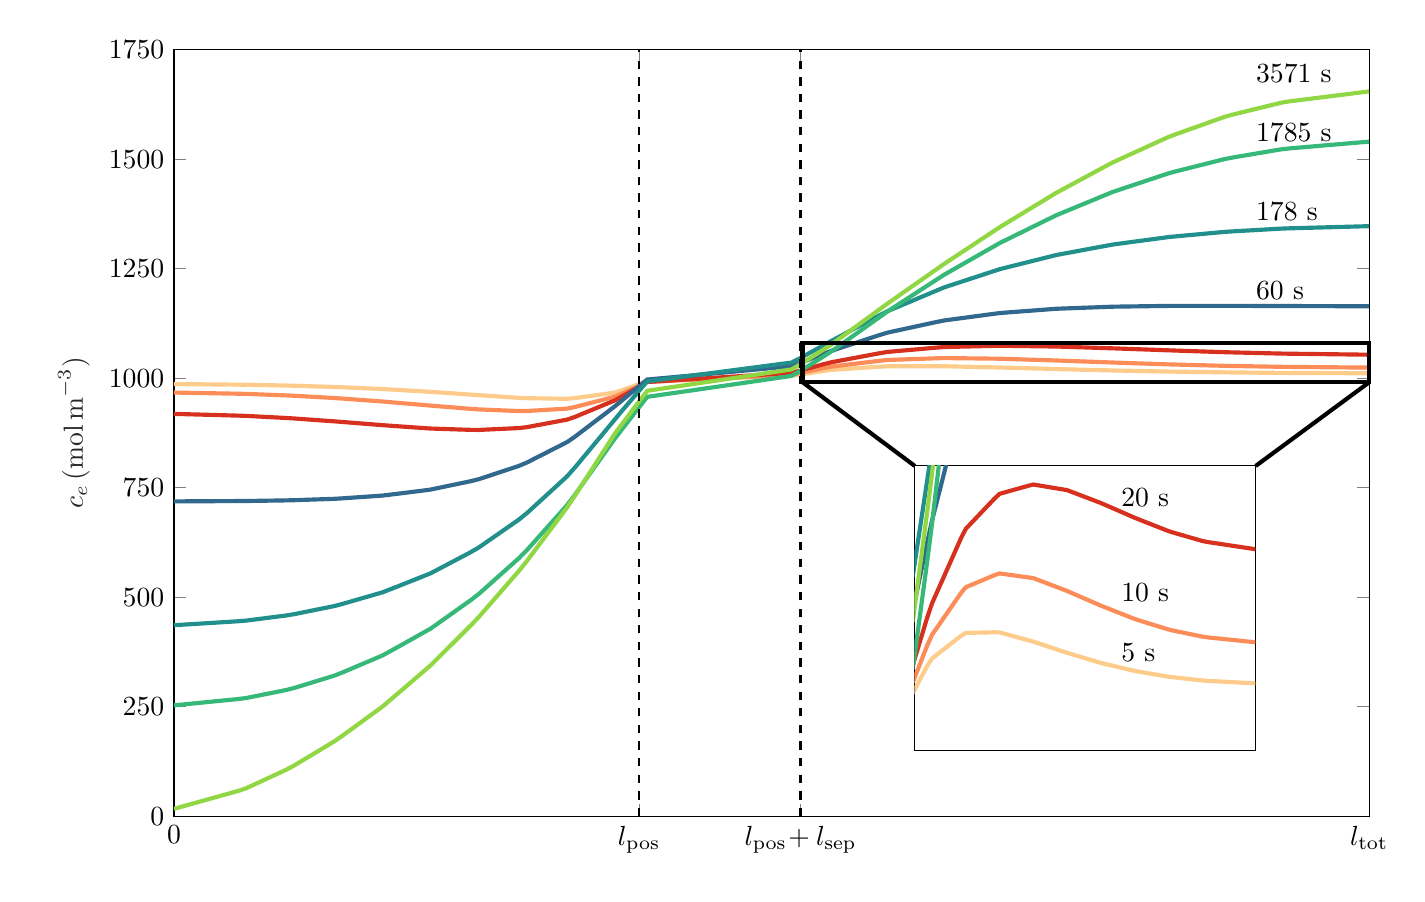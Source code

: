 % This file was created by matlab2tikz.
%
\definecolor{mycolor1}{rgb}{0.992,0.8,0.541}%
\definecolor{mycolor2}{rgb}{0.988,0.553,0.349}%
\definecolor{mycolor3}{rgb}{0.843,0.188,0.122}%
\definecolor{mycolor4}{rgb}{0.191,0.406,0.556}%
\definecolor{mycolor5}{rgb}{0.128,0.565,0.551}%
\definecolor{mycolor6}{rgb}{0.21,0.72,0.472}%
\definecolor{mycolor7}{rgb}{0.567,0.843,0.262}%
%
\begin{tikzpicture}

\begin{axis}[%
width=151.778mm,
height=97.329mm,
at={(0mm,0mm)},
scale only axis,
xmin=0,
xmax=185,
xtick={0,72,97,185},
xticklabels={{0},{$l_\mathrm{pos}$},{$l_\mathrm{pos}\! + l_\mathrm{sep}$},{$l_\mathrm{tot}$}},
ymin=0,
ymax=1750,
ytick={   0,  250,  500,  750, 1000, 1250, 1500, 1750},
ylabel style={font=\color{white!15!black}},
ylabel={$c_e\, (\mathrm{mol\, m}^{-3})$},
axis background/.style={fill=white},
scaled ticks=false,,
yticklabel style={/pgf/number format/1000 sep=, /pgf/number format/precision=2, /pgf/number format/fixed, }
]
\addplot [color=mycolor1, line width=1.5pt, forget plot]
  table[row sep=crcr]{%
0	986.59\\
9.933	985.218\\
11.175	984.991\\
17.383	983.216\\
18.624	982.756\\
24.832	979.944\\
26.074	979.214\\
32.282	975.208\\
36.007	972.048\\
39.731	968.84\\
47.181	961.208\\
53.389	955.159\\
54.631	954.411\\
60.839	952.91\\
62.081	954.607\\
68.289	967.188\\
69.53	973.447\\
73.255	993.309\\
79.463	996.718\\
95.604	1005.42\\
96.846	1008.05\\
100.57	1016.74\\
101.812	1019.07\\
109.262	1026.24\\
110.503	1027.15\\
117.953	1027.36\\
119.195	1027.32\\
127.886	1024.4\\
137.819	1020.39\\
145.268	1017.66\\
152.718	1015.5\\
153.96	1015.14\\
157.685	1014.35\\
162.651	1013.31\\
165.134	1012.95\\
171.342	1012.12\\
173.826	1011.93\\
185	1011.2\\
};
\addplot [color=mycolor2, line width=1.5pt, forget plot]
  table[row sep=crcr]{%
0	967.19\\
9.933	964.527\\
11.175	964.091\\
17.383	960.716\\
18.624	959.866\\
24.832	954.747\\
26.074	953.493\\
32.282	946.745\\
37.248	940.511\\
39.731	937.392\\
45.94	929.999\\
47.181	928.739\\
53.389	924.92\\
54.631	925.095\\
60.839	930.513\\
62.081	934.21\\
68.289	958.056\\
69.53	966.176\\
73.255	991.498\\
90.638	1004.15\\
95.604	1007.87\\
96.846	1011.44\\
100.57	1023.2\\
101.812	1026.55\\
109.262	1039.78\\
110.503	1041.6\\
117.953	1045.45\\
119.195	1045.96\\
127.886	1044.47\\
136.577	1040.42\\
146.51	1035.16\\
153.96	1031.56\\
157.685	1030.12\\
162.651	1028.24\\
165.134	1027.57\\
171.342	1025.99\\
172.584	1025.77\\
185	1024.19\\
};
\addplot [color=mycolor3, line width=1.5pt, forget plot]
  table[row sep=crcr]{%
0	918.511\\
9.933	914.525\\
11.175	913.89\\
17.383	909.123\\
18.624	907.993\\
24.832	901.464\\
27.315	898.584\\
32.282	892.729\\
38.49	886.248\\
39.731	885.028\\
45.94	882.001\\
47.181	881.842\\
53.389	886.093\\
54.631	888.245\\
60.839	905.316\\
62.081	911.686\\
68.289	949.589\\
70.772	970.359\\
73.255	991.355\\
83.188	1000.5\\
90.638	1007.51\\
95.604	1012.3\\
96.846	1016.88\\
100.57	1031.99\\
101.812	1036.49\\
109.262	1057.08\\
110.503	1060.07\\
117.953	1069.71\\
119.195	1071.13\\
127.886	1074.08\\
136.577	1072.29\\
145.268	1068.22\\
156.443	1062.35\\
162.651	1059.35\\
165.134	1058.43\\
171.342	1056.23\\
172.584	1055.92\\
185	1053.62\\
};
\addplot [color=mycolor4, line width=1.5pt, forget plot]
  table[row sep=crcr]{%
0	718.694\\
9.933	719.441\\
11.175	719.588\\
17.383	720.956\\
18.624	721.409\\
24.832	724.56\\
26.074	725.635\\
32.282	731.943\\
34.765	736.404\\
38.49	743.242\\
39.731	745.684\\
45.94	764.793\\
47.181	769.307\\
53.389	799.68\\
54.631	807.398\\
60.839	853.935\\
62.081	866.532\\
68.289	936.265\\
73.255	996.927\\
81.946	1008.61\\
89.396	1018.78\\
95.604	1027.39\\
96.846	1034.01\\
100.57	1055.8\\
101.812	1062.65\\
109.262	1098.73\\
110.503	1104.25\\
117.953	1128.05\\
119.195	1131.78\\
127.886	1148.85\\
136.577	1158.53\\
142.785	1161.91\\
145.268	1163.26\\
147.752	1163.8\\
153.96	1165.02\\
156.443	1165.1\\
162.651	1165.21\\
166.376	1165.05\\
177.55	1164.54\\
185	1164.23\\
};
\addplot [color=mycolor5, line width=1.5pt, forget plot]
  table[row sep=crcr]{%
0	435.897\\
9.933	444.976\\
11.175	446.475\\
17.383	458.187\\
18.624	461.212\\
24.832	479.712\\
26.074	484.535\\
32.282	511.011\\
34.765	525.296\\
39.731	554.491\\
45.94	602.76\\
47.181	613.361\\
53.389	677.058\\
54.631	691.844\\
60.839	775.672\\
62.081	796.267\\
69.53	928.575\\
73.255	992.719\\
85.671	1016.51\\
95.604	1035.74\\
96.846	1045\\
101.812	1085.54\\
109.262	1144.04\\
110.503	1153.3\\
119.195	1207.2\\
127.886	1249.22\\
136.577	1281.25\\
145.268	1305.04\\
147.752	1310.02\\
153.96	1322.23\\
155.201	1324.05\\
162.651	1334.07\\
163.893	1335.28\\
171.342	1341.5\\
172.584	1342.19\\
185	1347.15\\
};
\addplot [color=mycolor6, line width=1.5pt, forget plot]
  table[row sep=crcr]{%
0	252.924\\
9.933	267.353\\
11.175	269.717\\
17.383	288.023\\
18.624	292.675\\
24.832	320.832\\
26.074	327.977\\
32.282	366.889\\
34.765	387.061\\
39.731	428.161\\
45.94	493.17\\
47.181	507.2\\
53.389	588.945\\
54.631	607.396\\
60.839	709.827\\
62.081	734.077\\
68.289	863.048\\
73.255	957.435\\
83.188	978.518\\
93.121	999.865\\
95.604	1005.24\\
96.846	1015.6\\
100.57	1049.72\\
101.812	1061.66\\
110.503	1152.92\\
119.195	1235.99\\
127.886	1309.08\\
136.577	1372.09\\
145.268	1425\\
147.752	1437.35\\
153.96	1467.83\\
155.201	1472.73\\
162.651	1500.39\\
163.893	1503.91\\
171.342	1522.48\\
172.584	1524.6\\
185	1540.15\\
};
\addplot [color=mycolor7, line width=1.5pt, forget plot]
  table[row sep=crcr]{%
0	16.622\\
9.933	57.496\\
11.175	63.617\\
17.383	105.937\\
18.624	115.69\\
24.832	170.827\\
26.074	183.487\\
32.282	250.224\\
36.007	297.061\\
39.731	344.387\\
45.94	435.421\\
47.181	454.502\\
53.389	559.776\\
54.631	582.532\\
60.839	704.551\\
62.081	731.861\\
68.289	874.37\\
72.013	947.155\\
73.255	971.199\\
84.43	995.492\\
94.362	1017.31\\
95.604	1020.06\\
96.846	1030.61\\
100.57	1065.4\\
101.812	1077.58\\
110.503	1170.92\\
119.195	1260.69\\
127.886	1345.38\\
136.577	1423.26\\
145.268	1492.35\\
148.993	1517.5\\
153.96	1550.81\\
155.201	1557.69\\
162.651	1596.85\\
163.893	1601.91\\
171.342	1628.87\\
172.584	1631.97\\
185	1654.89\\
};
\node[right, align=left]
at (axis cs:166,1200) {60 s};
\node[right, align=left]
at (axis cs:166,1380) {178 s};
\node[right, align=left]
at (axis cs:166,1560) {1785 s};
\node[right, align=left]
at (axis cs:166,1695) {3571 s};
\addplot [color=black, dashed, line width=1.0pt, forget plot]
  table[row sep=crcr]{%
72	0\\
72	1800\\
};
\addplot [color=black, dashed, line width=1.0pt, forget plot]
  table[row sep=crcr]{%
97	0\\
97	1800\\
};
\end{axis}

\begin{axis}[%
width=43.318mm,
height=36.151mm,
at={(94.02mm,8.342mm)},
scale only axis,
xmin=97.25,
xmax=185,
xtick={\empty},
ymin=990,
ymax=1080,
ytick={\empty},
axis background/.style={fill=white},
scaled ticks=false,,
yticklabel style={/pgf/number format/1000 sep=, /pgf/number format/precision=2, /pgf/number format/fixed, }
]
\addplot [color=mycolor1, line width=1.5pt, forget plot]
  table[row sep=crcr]{%
96.846	1008.05\\
100.57	1016.74\\
101.812	1019.07\\
109.262	1026.24\\
110.503	1027.15\\
117.953	1027.36\\
119.195	1027.32\\
127.886	1024.4\\
136.577	1020.85\\
145.268	1017.66\\
148.993	1016.58\\
153.96	1015.14\\
156.443	1014.6\\
162.651	1013.31\\
163.893	1013.12\\
171.342	1012.12\\
172.584	1012.01\\
185	1011.2\\
};
\addplot [color=mycolor2, line width=1.5pt, forget plot]
  table[row sep=crcr]{%
96.846	1011.44\\
100.57	1023.2\\
101.812	1026.55\\
109.262	1039.78\\
110.503	1041.6\\
117.953	1045.45\\
119.195	1045.96\\
126.644	1044.7\\
127.886	1044.47\\
136.577	1040.42\\
145.268	1035.77\\
150.235	1033.36\\
153.96	1031.56\\
156.443	1030.59\\
162.651	1028.24\\
163.893	1027.88\\
171.342	1025.99\\
172.584	1025.77\\
185	1024.19\\
};
\addplot [color=mycolor3, line width=1.5pt, forget plot]
  table[row sep=crcr]{%
96.846	1016.88\\
100.57	1031.99\\
101.812	1036.49\\
109.262	1057.08\\
110.503	1060.07\\
117.953	1069.71\\
119.195	1071.13\\
126.644	1073.7\\
127.886	1074.08\\
136.577	1072.29\\
142.785	1069.39\\
145.268	1068.22\\
148.993	1066.23\\
153.96	1063.56\\
156.443	1062.35\\
162.651	1059.35\\
163.893	1058.87\\
171.342	1056.23\\
172.584	1055.92\\
185	1053.62\\
};
\addplot [color=mycolor4, line width=1.5pt, forget plot]
  table[row sep=crcr]{%
96.846	1034.01\\
100.57	1055.8\\
101.812	1062.65\\
105.537	1080.69\\
};
\addplot [color=mycolor5, line width=1.5pt, forget plot]
  table[row sep=crcr]{%
96.846	1045\\
101.812	1085.54\\
};
\addplot [color=mycolor6, line width=1.5pt, forget plot]
  table[row sep=crcr]{%
96.846	1015.6\\
100.57	1049.72\\
101.812	1061.66\\
104.295	1087.81\\
};
\addplot [color=mycolor7, line width=1.5pt, forget plot]
  table[row sep=crcr]{%
96.846	1030.61\\
100.57	1065.4\\
101.812	1077.58\\
102.874	1089\\
};
\node[right, align=left]
at (axis cs:148,1021) {5 s};
\node[right, align=left]
at (axis cs:148,1040) {10 s};
\node[right, align=left]
at (axis cs:148,1070) {20 s};
\end{axis}

\begin{axis}[%
width=173.864mm,
height=107.456mm,
at={(-18.58mm,-7.323mm)},
scale only axis,
xmin=0,
xmax=1,
ymin=0,
ymax=1,
axis line style={draw=none},
ticks=none,
axis x line*=bottom,
axis y line*=left,
scaled ticks=false,,
yticklabel style={/pgf/number format/1000 sep=, /pgf/number format/precision=2, /pgf/number format/fixed, }
]
\draw[line width=1.5pt, draw=black] (axis cs:0.566,0.581) rectangle (axis cs:0.98,0.627);
\addplot [color=black, line width=1.5pt, forget plot]
  table[row sep=crcr]{%
0.566	0.581\\
0.648	0.482\\
};
\addplot [color=black, line width=1.5pt, forget plot]
  table[row sep=crcr]{%
0.98	0.581\\
0.897	0.482\\
};
\end{axis}
\end{tikzpicture}%